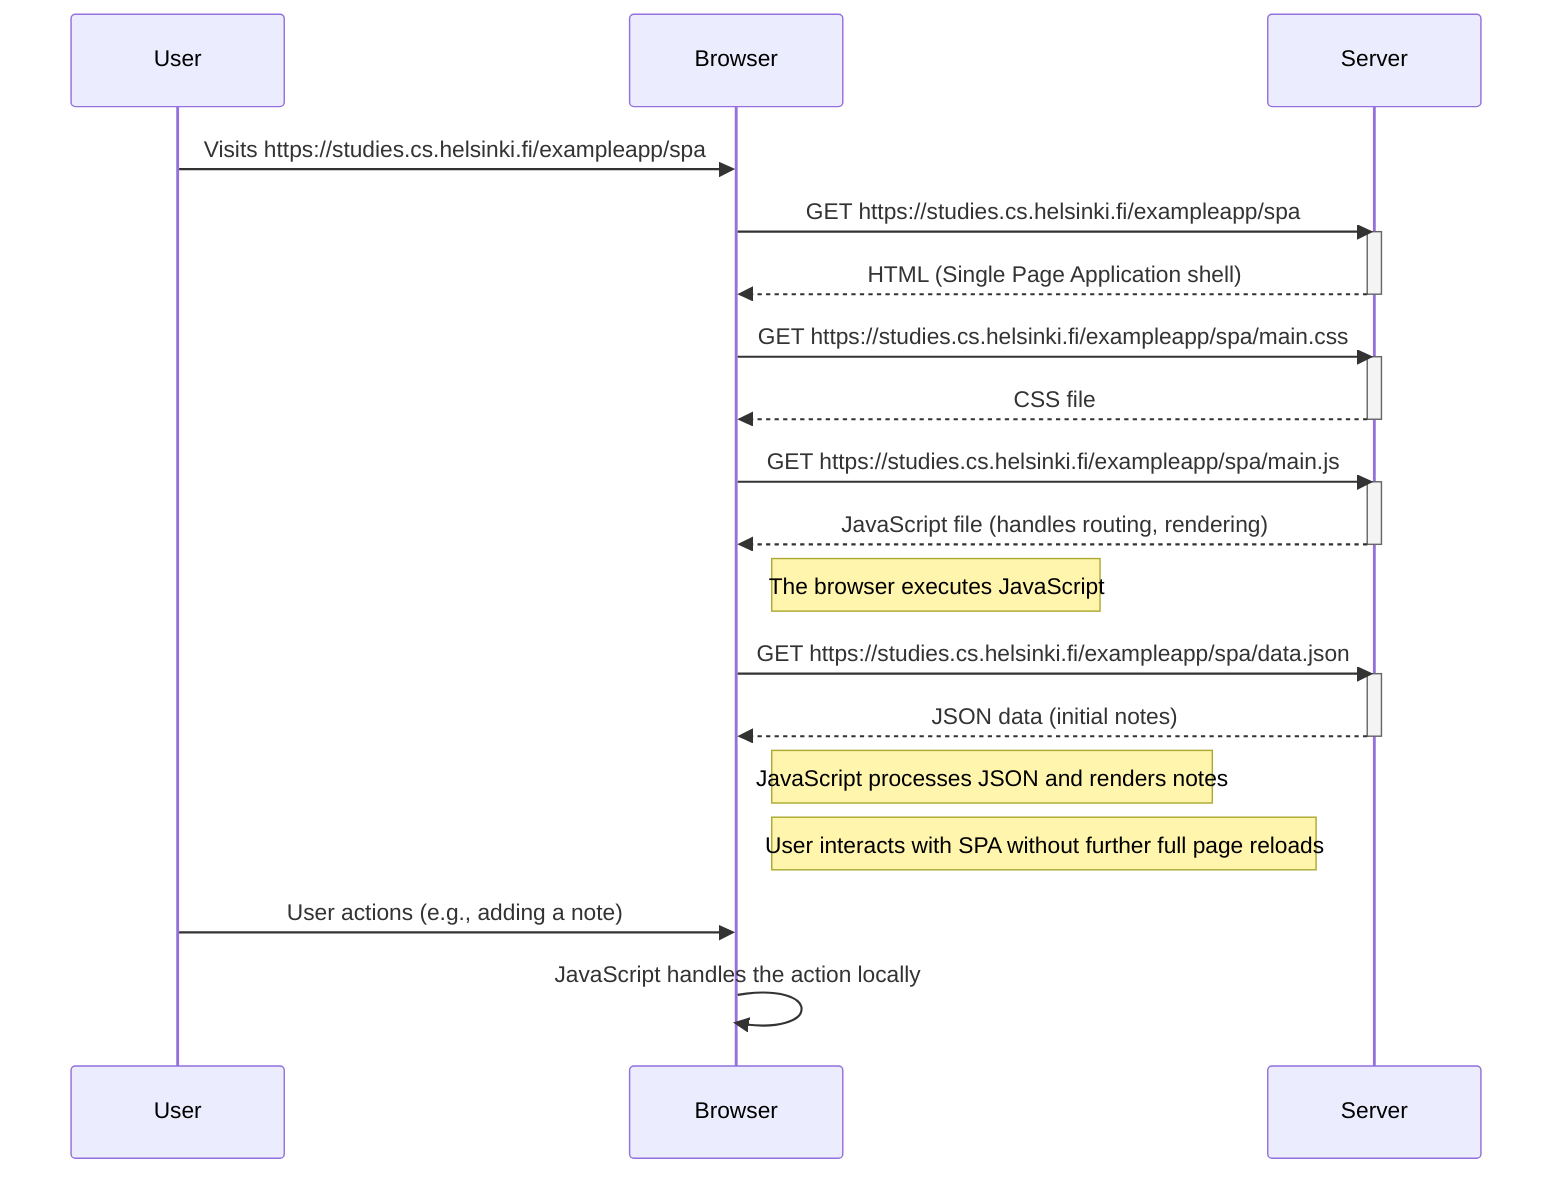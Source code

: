 sequenceDiagram
    participant U as User
    participant B as Browser
    participant S as Server

    U->>B: Visits https://studies.cs.helsinki.fi/exampleapp/spa
    B->>S: GET https://studies.cs.helsinki.fi/exampleapp/spa
    activate S
    S-->>B: HTML (Single Page Application shell)
    deactivate S

    B->>S: GET https://studies.cs.helsinki.fi/exampleapp/spa/main.css
    activate S
    S-->>B: CSS file
    deactivate S

    B->>S: GET https://studies.cs.helsinki.fi/exampleapp/spa/main.js
    activate S
    S-->>B: JavaScript file (handles routing, rendering)
    deactivate S

    Note right of B: The browser executes JavaScript

    B->>S: GET https://studies.cs.helsinki.fi/exampleapp/spa/data.json
    activate S
    S-->>B: JSON data (initial notes)
    deactivate S

    Note right of B: JavaScript processes JSON and renders notes

    Note right of B: User interacts with SPA without further full page reloads

    U->>B: User actions (e.g., adding a note)
    B->>B: JavaScript handles the action locally